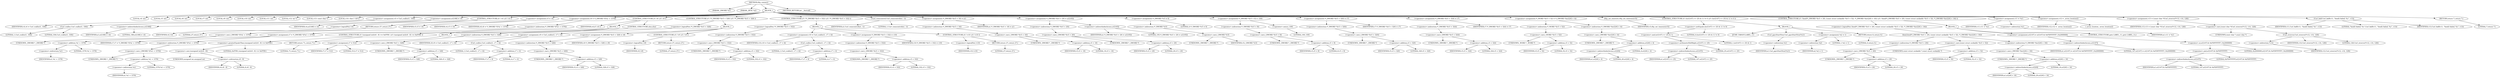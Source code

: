 digraph tftp_connect {  
"1000111" [label = "(METHOD,tftp_connect)" ]
"1000112" [label = "(PARAM,_DWORD *a1)" ]
"1000113" [label = "(PARAM,_BYTE *a2)" ]
"1000114" [label = "(BLOCK,,)" ]
"1000115" [label = "(LOCAL,v4: int)" ]
"1000116" [label = "(LOCAL,v5: int)" ]
"1000117" [label = "(LOCAL,v6: int)" ]
"1000118" [label = "(LOCAL,v7: int)" ]
"1000119" [label = "(LOCAL,v9: int)" ]
"1000120" [label = "(LOCAL,v10: int)" ]
"1000121" [label = "(LOCAL,v11: int)" ]
"1000122" [label = "(LOCAL,v12: int *)" ]
"1000123" [label = "(LOCAL,v13: const char *)" ]
"1000124" [label = "(LOCAL,v14: char [ 128 ])" ]
"1000125" [label = "(<operator>.assignment,v4 = Curl_ccalloc(1, 336))" ]
"1000126" [label = "(IDENTIFIER,v4,v4 = Curl_ccalloc(1, 336))" ]
"1000127" [label = "(Curl_ccalloc,Curl_ccalloc(1, 336))" ]
"1000128" [label = "(LITERAL,1,Curl_ccalloc(1, 336))" ]
"1000129" [label = "(LITERAL,336,Curl_ccalloc(1, 336))" ]
"1000130" [label = "(<operator>.assignment,a1[188] = v4)" ]
"1000131" [label = "(<operator>.indirectIndexAccess,a1[188])" ]
"1000132" [label = "(IDENTIFIER,a1,a1[188] = v4)" ]
"1000133" [label = "(LITERAL,188,a1[188] = v4)" ]
"1000134" [label = "(IDENTIFIER,v4,a1[188] = v4)" ]
"1000135" [label = "(CONTROL_STRUCTURE,if ( !v4 ),if ( !v4 ))" ]
"1000136" [label = "(<operator>.logicalNot,!v4)" ]
"1000137" [label = "(IDENTIFIER,v4,!v4)" ]
"1000138" [label = "(RETURN,return 27;,return 27;)" ]
"1000139" [label = "(LITERAL,27,return 27;)" ]
"1000140" [label = "(<operator>.assignment,v5 = v4)" ]
"1000141" [label = "(IDENTIFIER,v5,v5 = v4)" ]
"1000142" [label = "(IDENTIFIER,v4,v5 = v4)" ]
"1000143" [label = "(<operator>.assignment,v6 = *(_DWORD *)(*a1 + 1576))" ]
"1000144" [label = "(IDENTIFIER,v6,v6 = *(_DWORD *)(*a1 + 1576))" ]
"1000145" [label = "(<operator>.indirection,*(_DWORD *)(*a1 + 1576))" ]
"1000146" [label = "(<operator>.cast,(_DWORD *)(*a1 + 1576))" ]
"1000147" [label = "(UNKNOWN,_DWORD *,_DWORD *)" ]
"1000148" [label = "(<operator>.addition,*a1 + 1576)" ]
"1000149" [label = "(<operator>.indirection,*a1)" ]
"1000150" [label = "(IDENTIFIER,a1,*a1 + 1576)" ]
"1000151" [label = "(LITERAL,1576,*a1 + 1576)" ]
"1000152" [label = "(CONTROL_STRUCTURE,if ( v6 ),if ( v6 ))" ]
"1000153" [label = "(IDENTIFIER,v6,if ( v6 ))" ]
"1000154" [label = "(BLOCK,,)" ]
"1000155" [label = "(<operator>.assignment,v7 = *(_DWORD *)(*a1 + 1576))" ]
"1000156" [label = "(IDENTIFIER,v7,v7 = *(_DWORD *)(*a1 + 1576))" ]
"1000157" [label = "(<operator>.indirection,*(_DWORD *)(*a1 + 1576))" ]
"1000158" [label = "(<operator>.cast,(_DWORD *)(*a1 + 1576))" ]
"1000159" [label = "(UNKNOWN,_DWORD *,_DWORD *)" ]
"1000160" [label = "(<operator>.addition,*a1 + 1576)" ]
"1000161" [label = "(<operator>.indirection,*a1)" ]
"1000162" [label = "(IDENTIFIER,a1,*a1 + 1576)" ]
"1000163" [label = "(LITERAL,1576,*a1 + 1576)" ]
"1000164" [label = "(CONTROL_STRUCTURE,if ( (unsigned int)(v6 - 8) >= 0xFFB1 ),if ( (unsigned int)(v6 - 8) >= 0xFFB1 ))" ]
"1000165" [label = "(<operator>.greaterEqualsThan,(unsigned int)(v6 - 8) >= 0xFFB1)" ]
"1000166" [label = "(<operator>.cast,(unsigned int)(v6 - 8))" ]
"1000167" [label = "(UNKNOWN,unsigned int,unsigned int)" ]
"1000168" [label = "(<operator>.subtraction,v6 - 8)" ]
"1000169" [label = "(IDENTIFIER,v6,v6 - 8)" ]
"1000170" [label = "(LITERAL,8,v6 - 8)" ]
"1000171" [label = "(LITERAL,0xFFB1,(unsigned int)(v6 - 8) >= 0xFFB1)" ]
"1000172" [label = "(RETURN,return 71;,return 71;)" ]
"1000173" [label = "(LITERAL,71,return 71;)" ]
"1000174" [label = "(CONTROL_STRUCTURE,else,else)" ]
"1000175" [label = "(BLOCK,,)" ]
"1000176" [label = "(<operator>.assignment,v7 = 512)" ]
"1000177" [label = "(IDENTIFIER,v7,v7 = 512)" ]
"1000178" [label = "(LITERAL,512,v7 = 512)" ]
"1000179" [label = "(CONTROL_STRUCTURE,if ( !*(_DWORD *)(v5 + 328) ),if ( !*(_DWORD *)(v5 + 328) ))" ]
"1000180" [label = "(<operator>.logicalNot,!*(_DWORD *)(v5 + 328))" ]
"1000181" [label = "(<operator>.indirection,*(_DWORD *)(v5 + 328))" ]
"1000182" [label = "(<operator>.cast,(_DWORD *)(v5 + 328))" ]
"1000183" [label = "(UNKNOWN,_DWORD *,_DWORD *)" ]
"1000184" [label = "(<operator>.addition,v5 + 328)" ]
"1000185" [label = "(IDENTIFIER,v5,v5 + 328)" ]
"1000186" [label = "(LITERAL,328,v5 + 328)" ]
"1000187" [label = "(BLOCK,,)" ]
"1000188" [label = "(<operator>.assignment,v9 = Curl_ccalloc(1, v7 + 4))" ]
"1000189" [label = "(IDENTIFIER,v9,v9 = Curl_ccalloc(1, v7 + 4))" ]
"1000190" [label = "(Curl_ccalloc,Curl_ccalloc(1, v7 + 4))" ]
"1000191" [label = "(LITERAL,1,Curl_ccalloc(1, v7 + 4))" ]
"1000192" [label = "(<operator>.addition,v7 + 4)" ]
"1000193" [label = "(IDENTIFIER,v7,v7 + 4)" ]
"1000194" [label = "(LITERAL,4,v7 + 4)" ]
"1000195" [label = "(<operator>.assignment,*(_DWORD *)(v5 + 328) = v9)" ]
"1000196" [label = "(<operator>.indirection,*(_DWORD *)(v5 + 328))" ]
"1000197" [label = "(<operator>.cast,(_DWORD *)(v5 + 328))" ]
"1000198" [label = "(UNKNOWN,_DWORD *,_DWORD *)" ]
"1000199" [label = "(<operator>.addition,v5 + 328)" ]
"1000200" [label = "(IDENTIFIER,v5,v5 + 328)" ]
"1000201" [label = "(LITERAL,328,v5 + 328)" ]
"1000202" [label = "(IDENTIFIER,v9,*(_DWORD *)(v5 + 328) = v9)" ]
"1000203" [label = "(CONTROL_STRUCTURE,if ( !v9 ),if ( !v9 ))" ]
"1000204" [label = "(<operator>.logicalNot,!v9)" ]
"1000205" [label = "(IDENTIFIER,v9,!v9)" ]
"1000206" [label = "(RETURN,return 27;,return 27;)" ]
"1000207" [label = "(LITERAL,27,return 27;)" ]
"1000208" [label = "(CONTROL_STRUCTURE,if ( !*(_DWORD *)(v5 + 332) ),if ( !*(_DWORD *)(v5 + 332) ))" ]
"1000209" [label = "(<operator>.logicalNot,!*(_DWORD *)(v5 + 332))" ]
"1000210" [label = "(<operator>.indirection,*(_DWORD *)(v5 + 332))" ]
"1000211" [label = "(<operator>.cast,(_DWORD *)(v5 + 332))" ]
"1000212" [label = "(UNKNOWN,_DWORD *,_DWORD *)" ]
"1000213" [label = "(<operator>.addition,v5 + 332)" ]
"1000214" [label = "(IDENTIFIER,v5,v5 + 332)" ]
"1000215" [label = "(LITERAL,332,v5 + 332)" ]
"1000216" [label = "(BLOCK,,)" ]
"1000217" [label = "(<operator>.assignment,v10 = Curl_ccalloc(1, v7 + 4))" ]
"1000218" [label = "(IDENTIFIER,v10,v10 = Curl_ccalloc(1, v7 + 4))" ]
"1000219" [label = "(Curl_ccalloc,Curl_ccalloc(1, v7 + 4))" ]
"1000220" [label = "(LITERAL,1,Curl_ccalloc(1, v7 + 4))" ]
"1000221" [label = "(<operator>.addition,v7 + 4)" ]
"1000222" [label = "(IDENTIFIER,v7,v7 + 4)" ]
"1000223" [label = "(LITERAL,4,v7 + 4)" ]
"1000224" [label = "(<operator>.assignment,*(_DWORD *)(v5 + 332) = v10)" ]
"1000225" [label = "(<operator>.indirection,*(_DWORD *)(v5 + 332))" ]
"1000226" [label = "(<operator>.cast,(_DWORD *)(v5 + 332))" ]
"1000227" [label = "(UNKNOWN,_DWORD *,_DWORD *)" ]
"1000228" [label = "(<operator>.addition,v5 + 332)" ]
"1000229" [label = "(IDENTIFIER,v5,v5 + 332)" ]
"1000230" [label = "(LITERAL,332,v5 + 332)" ]
"1000231" [label = "(IDENTIFIER,v10,*(_DWORD *)(v5 + 332) = v10)" ]
"1000232" [label = "(CONTROL_STRUCTURE,if ( !v10 ),if ( !v10 ))" ]
"1000233" [label = "(<operator>.logicalNot,!v10)" ]
"1000234" [label = "(IDENTIFIER,v10,!v10)" ]
"1000235" [label = "(RETURN,return 27;,return 27;)" ]
"1000236" [label = "(LITERAL,27,return 27;)" ]
"1000237" [label = "(Curl_conncontrol,Curl_conncontrol(a1, 1))" ]
"1000238" [label = "(IDENTIFIER,a1,Curl_conncontrol(a1, 1))" ]
"1000239" [label = "(LITERAL,1,Curl_conncontrol(a1, 1))" ]
"1000240" [label = "(<operator>.assignment,*(_DWORD *)(v5 + 16) = a1)" ]
"1000241" [label = "(<operator>.indirection,*(_DWORD *)(v5 + 16))" ]
"1000242" [label = "(<operator>.cast,(_DWORD *)(v5 + 16))" ]
"1000243" [label = "(UNKNOWN,_DWORD *,_DWORD *)" ]
"1000244" [label = "(<operator>.addition,v5 + 16)" ]
"1000245" [label = "(IDENTIFIER,v5,v5 + 16)" ]
"1000246" [label = "(LITERAL,16,v5 + 16)" ]
"1000247" [label = "(IDENTIFIER,a1,*(_DWORD *)(v5 + 16) = a1)" ]
"1000248" [label = "(<operator>.assignment,*(_DWORD *)(v5 + 20) = a1[105])" ]
"1000249" [label = "(<operator>.indirection,*(_DWORD *)(v5 + 20))" ]
"1000250" [label = "(<operator>.cast,(_DWORD *)(v5 + 20))" ]
"1000251" [label = "(UNKNOWN,_DWORD *,_DWORD *)" ]
"1000252" [label = "(<operator>.addition,v5 + 20)" ]
"1000253" [label = "(IDENTIFIER,v5,v5 + 20)" ]
"1000254" [label = "(LITERAL,20,v5 + 20)" ]
"1000255" [label = "(<operator>.indirectIndexAccess,a1[105])" ]
"1000256" [label = "(IDENTIFIER,a1,*(_DWORD *)(v5 + 20) = a1[105])" ]
"1000257" [label = "(LITERAL,105,*(_DWORD *)(v5 + 20) = a1[105])" ]
"1000258" [label = "(<operator>.assignment,*(_DWORD *)v5 = 0)" ]
"1000259" [label = "(<operator>.indirection,*(_DWORD *)v5)" ]
"1000260" [label = "(<operator>.cast,(_DWORD *)v5)" ]
"1000261" [label = "(UNKNOWN,_DWORD *,_DWORD *)" ]
"1000262" [label = "(IDENTIFIER,v5,(_DWORD *)v5)" ]
"1000263" [label = "(LITERAL,0,*(_DWORD *)v5 = 0)" ]
"1000264" [label = "(<operator>.assignment,*(_DWORD *)(v5 + 8) = -100)" ]
"1000265" [label = "(<operator>.indirection,*(_DWORD *)(v5 + 8))" ]
"1000266" [label = "(<operator>.cast,(_DWORD *)(v5 + 8))" ]
"1000267" [label = "(UNKNOWN,_DWORD *,_DWORD *)" ]
"1000268" [label = "(<operator>.addition,v5 + 8)" ]
"1000269" [label = "(IDENTIFIER,v5,v5 + 8)" ]
"1000270" [label = "(LITERAL,8,v5 + 8)" ]
"1000271" [label = "(<operator>.minus,-100)" ]
"1000272" [label = "(LITERAL,100,-100)" ]
"1000273" [label = "(<operator>.assignment,*(_DWORD *)(v5 + 320) = v7)" ]
"1000274" [label = "(<operator>.indirection,*(_DWORD *)(v5 + 320))" ]
"1000275" [label = "(<operator>.cast,(_DWORD *)(v5 + 320))" ]
"1000276" [label = "(UNKNOWN,_DWORD *,_DWORD *)" ]
"1000277" [label = "(<operator>.addition,v5 + 320)" ]
"1000278" [label = "(IDENTIFIER,v5,v5 + 320)" ]
"1000279" [label = "(LITERAL,320,v5 + 320)" ]
"1000280" [label = "(IDENTIFIER,v7,*(_DWORD *)(v5 + 320) = v7)" ]
"1000281" [label = "(<operator>.assignment,*(_DWORD *)(v5 + 324) = v7)" ]
"1000282" [label = "(<operator>.indirection,*(_DWORD *)(v5 + 324))" ]
"1000283" [label = "(<operator>.cast,(_DWORD *)(v5 + 324))" ]
"1000284" [label = "(UNKNOWN,_DWORD *,_DWORD *)" ]
"1000285" [label = "(<operator>.addition,v5 + 324)" ]
"1000286" [label = "(IDENTIFIER,v5,v5 + 324)" ]
"1000287" [label = "(LITERAL,324,v5 + 324)" ]
"1000288" [label = "(IDENTIFIER,v7,*(_DWORD *)(v5 + 324) = v7)" ]
"1000289" [label = "(<operator>.assignment,*(_WORD *)(v5 + 52) = *(_DWORD *)(a1[20] + 4))" ]
"1000290" [label = "(<operator>.indirection,*(_WORD *)(v5 + 52))" ]
"1000291" [label = "(<operator>.cast,(_WORD *)(v5 + 52))" ]
"1000292" [label = "(UNKNOWN,_WORD *,_WORD *)" ]
"1000293" [label = "(<operator>.addition,v5 + 52)" ]
"1000294" [label = "(IDENTIFIER,v5,v5 + 52)" ]
"1000295" [label = "(LITERAL,52,v5 + 52)" ]
"1000296" [label = "(<operator>.indirection,*(_DWORD *)(a1[20] + 4))" ]
"1000297" [label = "(<operator>.cast,(_DWORD *)(a1[20] + 4))" ]
"1000298" [label = "(UNKNOWN,_DWORD *,_DWORD *)" ]
"1000299" [label = "(<operator>.addition,a1[20] + 4)" ]
"1000300" [label = "(<operator>.indirectIndexAccess,a1[20])" ]
"1000301" [label = "(IDENTIFIER,a1,a1[20] + 4)" ]
"1000302" [label = "(LITERAL,20,a1[20] + 4)" ]
"1000303" [label = "(LITERAL,4,a1[20] + 4)" ]
"1000304" [label = "(tftp_set_timeouts,tftp_set_timeouts(v5))" ]
"1000305" [label = "(IDENTIFIER,v5,tftp_set_timeouts(v5))" ]
"1000306" [label = "(CONTROL_STRUCTURE,if ( ((a1[147] >> 25) & 1) != 0 ),if ( ((a1[147] >> 25) & 1) != 0 ))" ]
"1000307" [label = "(<operator>.notEquals,((a1[147] >> 25) & 1) != 0)" ]
"1000308" [label = "(<operator>.and,(a1[147] >> 25) & 1)" ]
"1000309" [label = "(<operator>.arithmeticShiftRight,a1[147] >> 25)" ]
"1000310" [label = "(<operator>.indirectIndexAccess,a1[147])" ]
"1000311" [label = "(IDENTIFIER,a1,a1[147] >> 25)" ]
"1000312" [label = "(LITERAL,147,a1[147] >> 25)" ]
"1000313" [label = "(LITERAL,25,a1[147] >> 25)" ]
"1000314" [label = "(LITERAL,1,(a1[147] >> 25) & 1)" ]
"1000315" [label = "(LITERAL,0,((a1[147] >> 25) & 1) != 0)" ]
"1000316" [label = "(BLOCK,,)" ]
"1000317" [label = "(JUMP_TARGET,LABEL_11)" ]
"1000318" [label = "(Curl_pgrsStartNow,Curl_pgrsStartNow(*a1))" ]
"1000319" [label = "(<operator>.indirection,*a1)" ]
"1000320" [label = "(IDENTIFIER,a1,Curl_pgrsStartNow(*a1))" ]
"1000321" [label = "(<operator>.assignment,*a2 = 1)" ]
"1000322" [label = "(<operator>.indirection,*a2)" ]
"1000323" [label = "(IDENTIFIER,a2,*a2 = 1)" ]
"1000324" [label = "(LITERAL,1,*a2 = 1)" ]
"1000325" [label = "(RETURN,return 0;,return 0;)" ]
"1000326" [label = "(LITERAL,0,return 0;)" ]
"1000327" [label = "(CONTROL_STRUCTURE,if ( !bind(*(_DWORD *)(v5 + 20), (const struct sockaddr *)(v5 + 52), *(_DWORD *)(a1[20] + 16)) ),if ( !bind(*(_DWORD *)(v5 + 20), (const struct sockaddr *)(v5 + 52), *(_DWORD *)(a1[20] + 16)) ))" ]
"1000328" [label = "(<operator>.logicalNot,!bind(*(_DWORD *)(v5 + 20), (const struct sockaddr *)(v5 + 52), *(_DWORD *)(a1[20] + 16)))" ]
"1000329" [label = "(bind,bind(*(_DWORD *)(v5 + 20), (const struct sockaddr *)(v5 + 52), *(_DWORD *)(a1[20] + 16)))" ]
"1000330" [label = "(<operator>.indirection,*(_DWORD *)(v5 + 20))" ]
"1000331" [label = "(<operator>.cast,(_DWORD *)(v5 + 20))" ]
"1000332" [label = "(UNKNOWN,_DWORD *,_DWORD *)" ]
"1000333" [label = "(<operator>.addition,v5 + 20)" ]
"1000334" [label = "(IDENTIFIER,v5,v5 + 20)" ]
"1000335" [label = "(LITERAL,20,v5 + 20)" ]
"1000336" [label = "(<operator>.cast,(const struct sockaddr *)(v5 + 52))" ]
"1000337" [label = "(UNKNOWN,const struct sockaddr *,const struct sockaddr *)" ]
"1000338" [label = "(<operator>.addition,v5 + 52)" ]
"1000339" [label = "(IDENTIFIER,v5,v5 + 52)" ]
"1000340" [label = "(LITERAL,52,v5 + 52)" ]
"1000341" [label = "(<operator>.indirection,*(_DWORD *)(a1[20] + 16))" ]
"1000342" [label = "(<operator>.cast,(_DWORD *)(a1[20] + 16))" ]
"1000343" [label = "(UNKNOWN,_DWORD *,_DWORD *)" ]
"1000344" [label = "(<operator>.addition,a1[20] + 16)" ]
"1000345" [label = "(<operator>.indirectIndexAccess,a1[20])" ]
"1000346" [label = "(IDENTIFIER,a1,a1[20] + 16)" ]
"1000347" [label = "(LITERAL,20,a1[20] + 16)" ]
"1000348" [label = "(LITERAL,16,a1[20] + 16)" ]
"1000349" [label = "(BLOCK,,)" ]
"1000350" [label = "(<operator>.assignment,a1[147] = a1[147] & 0xFDFFFFFF | 0x2000000)" ]
"1000351" [label = "(<operator>.indirectIndexAccess,a1[147])" ]
"1000352" [label = "(IDENTIFIER,a1,a1[147] = a1[147] & 0xFDFFFFFF | 0x2000000)" ]
"1000353" [label = "(LITERAL,147,a1[147] = a1[147] & 0xFDFFFFFF | 0x2000000)" ]
"1000354" [label = "(<operator>.or,a1[147] & 0xFDFFFFFF | 0x2000000)" ]
"1000355" [label = "(<operator>.and,a1[147] & 0xFDFFFFFF)" ]
"1000356" [label = "(<operator>.indirectIndexAccess,a1[147])" ]
"1000357" [label = "(IDENTIFIER,a1,a1[147] & 0xFDFFFFFF)" ]
"1000358" [label = "(LITERAL,147,a1[147] & 0xFDFFFFFF)" ]
"1000359" [label = "(LITERAL,0xFDFFFFFF,a1[147] & 0xFDFFFFFF)" ]
"1000360" [label = "(LITERAL,0x2000000,a1[147] & 0xFDFFFFFF | 0x2000000)" ]
"1000361" [label = "(CONTROL_STRUCTURE,goto LABEL_11;,goto LABEL_11;)" ]
"1000362" [label = "(<operator>.assignment,v11 = *a1)" ]
"1000363" [label = "(IDENTIFIER,v11,v11 = *a1)" ]
"1000364" [label = "(<operator>.indirection,*a1)" ]
"1000365" [label = "(IDENTIFIER,a1,v11 = *a1)" ]
"1000366" [label = "(<operator>.assignment,v12 = _errno_location())" ]
"1000367" [label = "(IDENTIFIER,v12,v12 = _errno_location())" ]
"1000368" [label = "(_errno_location,_errno_location())" ]
"1000369" [label = "(<operator>.assignment,v13 = (const char *)Curl_strerror(*v12, v14, 128))" ]
"1000370" [label = "(IDENTIFIER,v13,v13 = (const char *)Curl_strerror(*v12, v14, 128))" ]
"1000371" [label = "(<operator>.cast,(const char *)Curl_strerror(*v12, v14, 128))" ]
"1000372" [label = "(UNKNOWN,const char *,const char *)" ]
"1000373" [label = "(Curl_strerror,Curl_strerror(*v12, v14, 128))" ]
"1000374" [label = "(<operator>.indirection,*v12)" ]
"1000375" [label = "(IDENTIFIER,v12,Curl_strerror(*v12, v14, 128))" ]
"1000376" [label = "(IDENTIFIER,v14,Curl_strerror(*v12, v14, 128))" ]
"1000377" [label = "(LITERAL,128,Curl_strerror(*v12, v14, 128))" ]
"1000378" [label = "(Curl_failf,Curl_failf(v11, \"bind() failed; %s\", v13))" ]
"1000379" [label = "(IDENTIFIER,v11,Curl_failf(v11, \"bind() failed; %s\", v13))" ]
"1000380" [label = "(LITERAL,\"bind() failed; %s\",Curl_failf(v11, \"bind() failed; %s\", v13))" ]
"1000381" [label = "(IDENTIFIER,v13,Curl_failf(v11, \"bind() failed; %s\", v13))" ]
"1000382" [label = "(RETURN,return 7;,return 7;)" ]
"1000383" [label = "(LITERAL,7,return 7;)" ]
"1000384" [label = "(METHOD_RETURN,int __fastcall)" ]
  "1000111" -> "1000112" 
  "1000111" -> "1000113" 
  "1000111" -> "1000114" 
  "1000111" -> "1000384" 
  "1000114" -> "1000115" 
  "1000114" -> "1000116" 
  "1000114" -> "1000117" 
  "1000114" -> "1000118" 
  "1000114" -> "1000119" 
  "1000114" -> "1000120" 
  "1000114" -> "1000121" 
  "1000114" -> "1000122" 
  "1000114" -> "1000123" 
  "1000114" -> "1000124" 
  "1000114" -> "1000125" 
  "1000114" -> "1000130" 
  "1000114" -> "1000135" 
  "1000114" -> "1000140" 
  "1000114" -> "1000143" 
  "1000114" -> "1000152" 
  "1000114" -> "1000179" 
  "1000114" -> "1000208" 
  "1000114" -> "1000237" 
  "1000114" -> "1000240" 
  "1000114" -> "1000248" 
  "1000114" -> "1000258" 
  "1000114" -> "1000264" 
  "1000114" -> "1000273" 
  "1000114" -> "1000281" 
  "1000114" -> "1000289" 
  "1000114" -> "1000304" 
  "1000114" -> "1000306" 
  "1000114" -> "1000327" 
  "1000114" -> "1000362" 
  "1000114" -> "1000366" 
  "1000114" -> "1000369" 
  "1000114" -> "1000378" 
  "1000114" -> "1000382" 
  "1000125" -> "1000126" 
  "1000125" -> "1000127" 
  "1000127" -> "1000128" 
  "1000127" -> "1000129" 
  "1000130" -> "1000131" 
  "1000130" -> "1000134" 
  "1000131" -> "1000132" 
  "1000131" -> "1000133" 
  "1000135" -> "1000136" 
  "1000135" -> "1000138" 
  "1000136" -> "1000137" 
  "1000138" -> "1000139" 
  "1000140" -> "1000141" 
  "1000140" -> "1000142" 
  "1000143" -> "1000144" 
  "1000143" -> "1000145" 
  "1000145" -> "1000146" 
  "1000146" -> "1000147" 
  "1000146" -> "1000148" 
  "1000148" -> "1000149" 
  "1000148" -> "1000151" 
  "1000149" -> "1000150" 
  "1000152" -> "1000153" 
  "1000152" -> "1000154" 
  "1000152" -> "1000174" 
  "1000154" -> "1000155" 
  "1000154" -> "1000164" 
  "1000155" -> "1000156" 
  "1000155" -> "1000157" 
  "1000157" -> "1000158" 
  "1000158" -> "1000159" 
  "1000158" -> "1000160" 
  "1000160" -> "1000161" 
  "1000160" -> "1000163" 
  "1000161" -> "1000162" 
  "1000164" -> "1000165" 
  "1000164" -> "1000172" 
  "1000165" -> "1000166" 
  "1000165" -> "1000171" 
  "1000166" -> "1000167" 
  "1000166" -> "1000168" 
  "1000168" -> "1000169" 
  "1000168" -> "1000170" 
  "1000172" -> "1000173" 
  "1000174" -> "1000175" 
  "1000175" -> "1000176" 
  "1000176" -> "1000177" 
  "1000176" -> "1000178" 
  "1000179" -> "1000180" 
  "1000179" -> "1000187" 
  "1000180" -> "1000181" 
  "1000181" -> "1000182" 
  "1000182" -> "1000183" 
  "1000182" -> "1000184" 
  "1000184" -> "1000185" 
  "1000184" -> "1000186" 
  "1000187" -> "1000188" 
  "1000187" -> "1000195" 
  "1000187" -> "1000203" 
  "1000188" -> "1000189" 
  "1000188" -> "1000190" 
  "1000190" -> "1000191" 
  "1000190" -> "1000192" 
  "1000192" -> "1000193" 
  "1000192" -> "1000194" 
  "1000195" -> "1000196" 
  "1000195" -> "1000202" 
  "1000196" -> "1000197" 
  "1000197" -> "1000198" 
  "1000197" -> "1000199" 
  "1000199" -> "1000200" 
  "1000199" -> "1000201" 
  "1000203" -> "1000204" 
  "1000203" -> "1000206" 
  "1000204" -> "1000205" 
  "1000206" -> "1000207" 
  "1000208" -> "1000209" 
  "1000208" -> "1000216" 
  "1000209" -> "1000210" 
  "1000210" -> "1000211" 
  "1000211" -> "1000212" 
  "1000211" -> "1000213" 
  "1000213" -> "1000214" 
  "1000213" -> "1000215" 
  "1000216" -> "1000217" 
  "1000216" -> "1000224" 
  "1000216" -> "1000232" 
  "1000217" -> "1000218" 
  "1000217" -> "1000219" 
  "1000219" -> "1000220" 
  "1000219" -> "1000221" 
  "1000221" -> "1000222" 
  "1000221" -> "1000223" 
  "1000224" -> "1000225" 
  "1000224" -> "1000231" 
  "1000225" -> "1000226" 
  "1000226" -> "1000227" 
  "1000226" -> "1000228" 
  "1000228" -> "1000229" 
  "1000228" -> "1000230" 
  "1000232" -> "1000233" 
  "1000232" -> "1000235" 
  "1000233" -> "1000234" 
  "1000235" -> "1000236" 
  "1000237" -> "1000238" 
  "1000237" -> "1000239" 
  "1000240" -> "1000241" 
  "1000240" -> "1000247" 
  "1000241" -> "1000242" 
  "1000242" -> "1000243" 
  "1000242" -> "1000244" 
  "1000244" -> "1000245" 
  "1000244" -> "1000246" 
  "1000248" -> "1000249" 
  "1000248" -> "1000255" 
  "1000249" -> "1000250" 
  "1000250" -> "1000251" 
  "1000250" -> "1000252" 
  "1000252" -> "1000253" 
  "1000252" -> "1000254" 
  "1000255" -> "1000256" 
  "1000255" -> "1000257" 
  "1000258" -> "1000259" 
  "1000258" -> "1000263" 
  "1000259" -> "1000260" 
  "1000260" -> "1000261" 
  "1000260" -> "1000262" 
  "1000264" -> "1000265" 
  "1000264" -> "1000271" 
  "1000265" -> "1000266" 
  "1000266" -> "1000267" 
  "1000266" -> "1000268" 
  "1000268" -> "1000269" 
  "1000268" -> "1000270" 
  "1000271" -> "1000272" 
  "1000273" -> "1000274" 
  "1000273" -> "1000280" 
  "1000274" -> "1000275" 
  "1000275" -> "1000276" 
  "1000275" -> "1000277" 
  "1000277" -> "1000278" 
  "1000277" -> "1000279" 
  "1000281" -> "1000282" 
  "1000281" -> "1000288" 
  "1000282" -> "1000283" 
  "1000283" -> "1000284" 
  "1000283" -> "1000285" 
  "1000285" -> "1000286" 
  "1000285" -> "1000287" 
  "1000289" -> "1000290" 
  "1000289" -> "1000296" 
  "1000290" -> "1000291" 
  "1000291" -> "1000292" 
  "1000291" -> "1000293" 
  "1000293" -> "1000294" 
  "1000293" -> "1000295" 
  "1000296" -> "1000297" 
  "1000297" -> "1000298" 
  "1000297" -> "1000299" 
  "1000299" -> "1000300" 
  "1000299" -> "1000303" 
  "1000300" -> "1000301" 
  "1000300" -> "1000302" 
  "1000304" -> "1000305" 
  "1000306" -> "1000307" 
  "1000306" -> "1000316" 
  "1000307" -> "1000308" 
  "1000307" -> "1000315" 
  "1000308" -> "1000309" 
  "1000308" -> "1000314" 
  "1000309" -> "1000310" 
  "1000309" -> "1000313" 
  "1000310" -> "1000311" 
  "1000310" -> "1000312" 
  "1000316" -> "1000317" 
  "1000316" -> "1000318" 
  "1000316" -> "1000321" 
  "1000316" -> "1000325" 
  "1000318" -> "1000319" 
  "1000319" -> "1000320" 
  "1000321" -> "1000322" 
  "1000321" -> "1000324" 
  "1000322" -> "1000323" 
  "1000325" -> "1000326" 
  "1000327" -> "1000328" 
  "1000327" -> "1000349" 
  "1000328" -> "1000329" 
  "1000329" -> "1000330" 
  "1000329" -> "1000336" 
  "1000329" -> "1000341" 
  "1000330" -> "1000331" 
  "1000331" -> "1000332" 
  "1000331" -> "1000333" 
  "1000333" -> "1000334" 
  "1000333" -> "1000335" 
  "1000336" -> "1000337" 
  "1000336" -> "1000338" 
  "1000338" -> "1000339" 
  "1000338" -> "1000340" 
  "1000341" -> "1000342" 
  "1000342" -> "1000343" 
  "1000342" -> "1000344" 
  "1000344" -> "1000345" 
  "1000344" -> "1000348" 
  "1000345" -> "1000346" 
  "1000345" -> "1000347" 
  "1000349" -> "1000350" 
  "1000349" -> "1000361" 
  "1000350" -> "1000351" 
  "1000350" -> "1000354" 
  "1000351" -> "1000352" 
  "1000351" -> "1000353" 
  "1000354" -> "1000355" 
  "1000354" -> "1000360" 
  "1000355" -> "1000356" 
  "1000355" -> "1000359" 
  "1000356" -> "1000357" 
  "1000356" -> "1000358" 
  "1000362" -> "1000363" 
  "1000362" -> "1000364" 
  "1000364" -> "1000365" 
  "1000366" -> "1000367" 
  "1000366" -> "1000368" 
  "1000369" -> "1000370" 
  "1000369" -> "1000371" 
  "1000371" -> "1000372" 
  "1000371" -> "1000373" 
  "1000373" -> "1000374" 
  "1000373" -> "1000376" 
  "1000373" -> "1000377" 
  "1000374" -> "1000375" 
  "1000378" -> "1000379" 
  "1000378" -> "1000380" 
  "1000378" -> "1000381" 
  "1000382" -> "1000383" 
}

